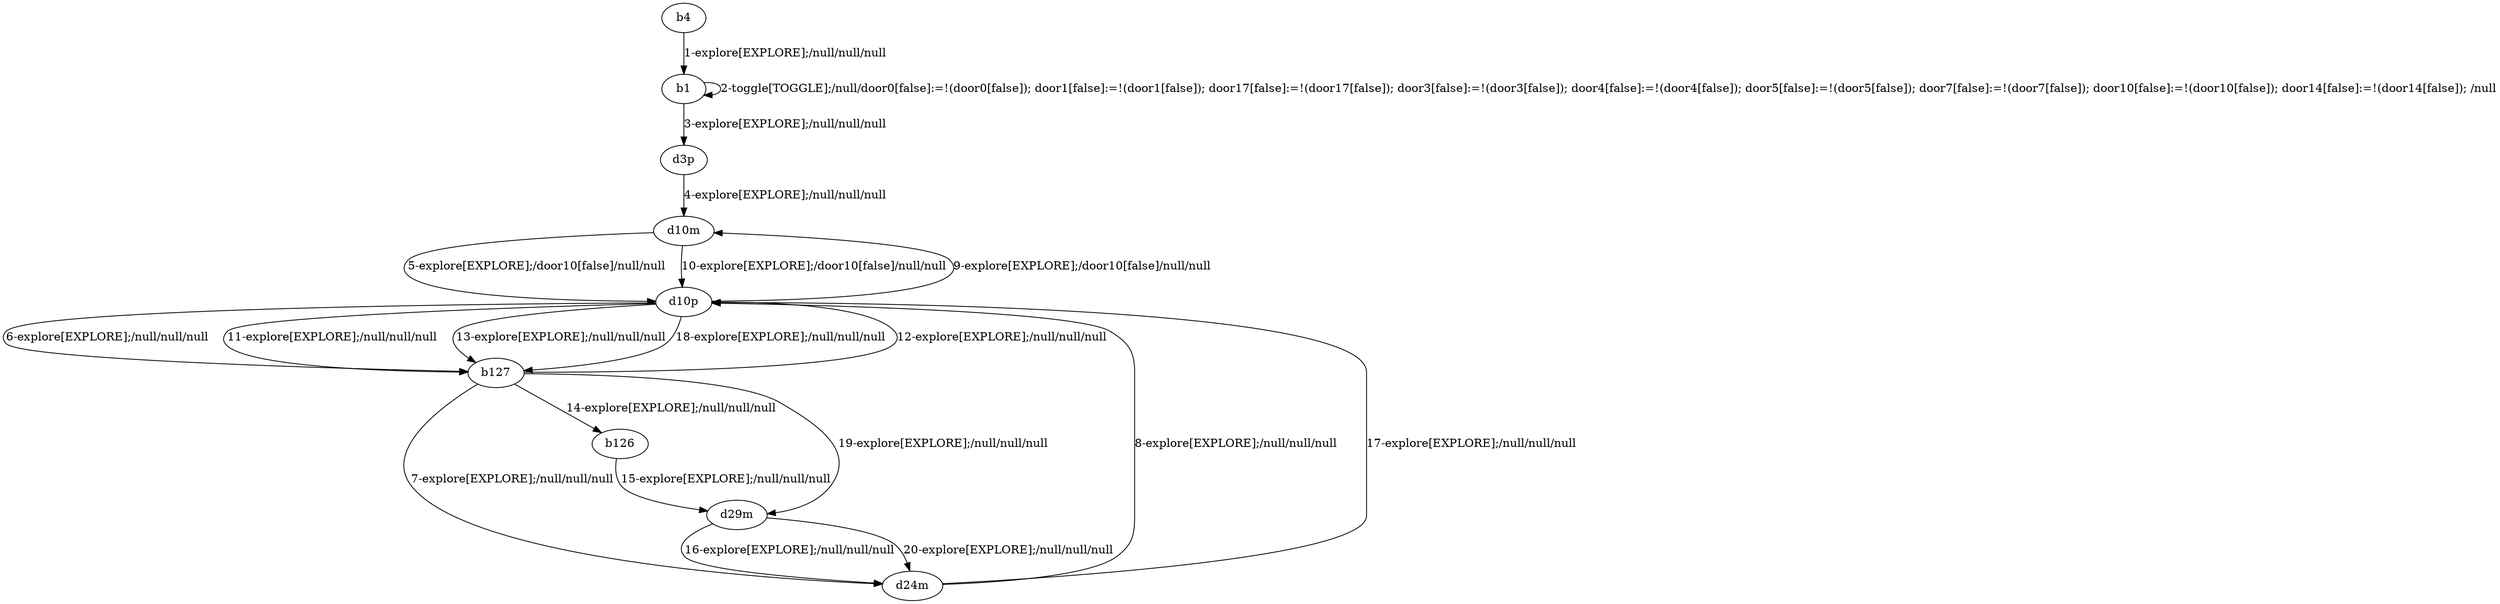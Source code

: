 # Total number of goals covered by this test: 3
# b126 --> d29m
# b127 --> d10p
# b127 --> b126

digraph g {
"b4" -> "b1" [label = "1-explore[EXPLORE];/null/null/null"];
"b1" -> "b1" [label = "2-toggle[TOGGLE];/null/door0[false]:=!(door0[false]); door1[false]:=!(door1[false]); door17[false]:=!(door17[false]); door3[false]:=!(door3[false]); door4[false]:=!(door4[false]); door5[false]:=!(door5[false]); door7[false]:=!(door7[false]); door10[false]:=!(door10[false]); door14[false]:=!(door14[false]); /null"];
"b1" -> "d3p" [label = "3-explore[EXPLORE];/null/null/null"];
"d3p" -> "d10m" [label = "4-explore[EXPLORE];/null/null/null"];
"d10m" -> "d10p" [label = "5-explore[EXPLORE];/door10[false]/null/null"];
"d10p" -> "b127" [label = "6-explore[EXPLORE];/null/null/null"];
"b127" -> "d24m" [label = "7-explore[EXPLORE];/null/null/null"];
"d24m" -> "d10p" [label = "8-explore[EXPLORE];/null/null/null"];
"d10p" -> "d10m" [label = "9-explore[EXPLORE];/door10[false]/null/null"];
"d10m" -> "d10p" [label = "10-explore[EXPLORE];/door10[false]/null/null"];
"d10p" -> "b127" [label = "11-explore[EXPLORE];/null/null/null"];
"b127" -> "d10p" [label = "12-explore[EXPLORE];/null/null/null"];
"d10p" -> "b127" [label = "13-explore[EXPLORE];/null/null/null"];
"b127" -> "b126" [label = "14-explore[EXPLORE];/null/null/null"];
"b126" -> "d29m" [label = "15-explore[EXPLORE];/null/null/null"];
"d29m" -> "d24m" [label = "16-explore[EXPLORE];/null/null/null"];
"d24m" -> "d10p" [label = "17-explore[EXPLORE];/null/null/null"];
"d10p" -> "b127" [label = "18-explore[EXPLORE];/null/null/null"];
"b127" -> "d29m" [label = "19-explore[EXPLORE];/null/null/null"];
"d29m" -> "d24m" [label = "20-explore[EXPLORE];/null/null/null"];
}